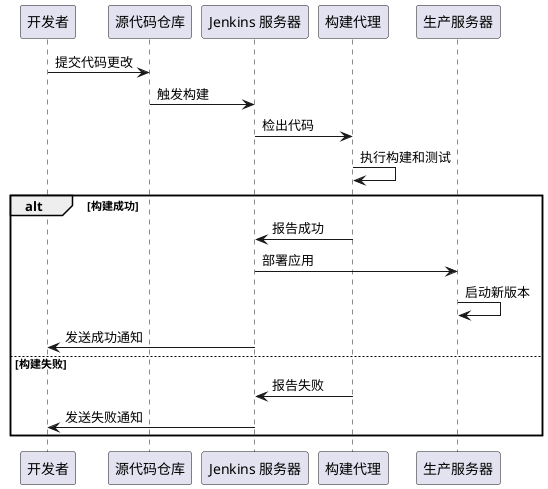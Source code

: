 @startuml
participant 开发者 as Dev
participant "源代码仓库" as Repo
participant "Jenkins 服务器" as Jenkins
participant "构建代理" as Builder
participant "生产服务器" as Prod

Dev -> Repo: 提交代码更改
Repo -> Jenkins: 触发构建
Jenkins -> Builder: 检出代码
Builder -> Builder: 执行构建和测试
alt 构建成功
    Builder -> Jenkins: 报告成功
    Jenkins -> Prod: 部署应用
    Prod -> Prod: 启动新版本
    Jenkins -> Dev: 发送成功通知
else 构建失败
    Builder -> Jenkins: 报告失败
    Jenkins -> Dev: 发送失败通知
end
@enduml

